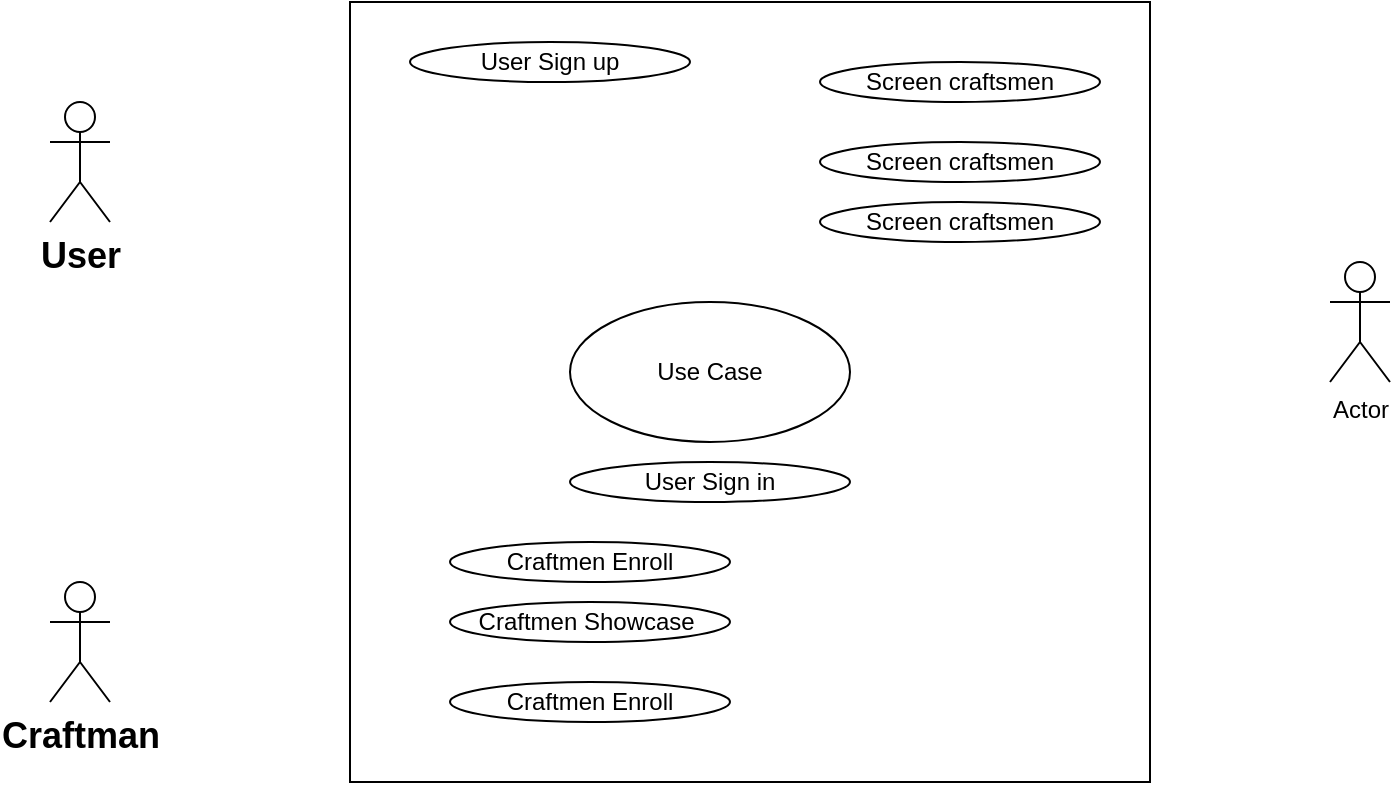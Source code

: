 <mxfile version="24.7.17" pages="3">
  <diagram name="Page-1" id="Ri3jNCUepG5-vSjiColy">
    <mxGraphModel dx="780" dy="496" grid="1" gridSize="10" guides="1" tooltips="1" connect="1" arrows="1" fold="1" page="1" pageScale="1" pageWidth="850" pageHeight="1100" math="0" shadow="0">
      <root>
        <mxCell id="0" />
        <mxCell id="1" parent="0" />
        <mxCell id="Ed5pSGQmYUuiQhxtnYTE-1" value="" style="rounded=0;whiteSpace=wrap;html=1;" parent="1" vertex="1">
          <mxGeometry x="190" y="90" width="400" height="390" as="geometry" />
        </mxCell>
        <mxCell id="Ed5pSGQmYUuiQhxtnYTE-2" value="&lt;font style=&quot;font-size: 18px;&quot;&gt;&lt;b&gt;User&lt;/b&gt;&lt;/font&gt;" style="shape=umlActor;verticalLabelPosition=bottom;verticalAlign=top;html=1;outlineConnect=0;" parent="1" vertex="1">
          <mxGeometry x="40" y="140" width="30" height="60" as="geometry" />
        </mxCell>
        <mxCell id="Ed5pSGQmYUuiQhxtnYTE-3" value="&lt;font style=&quot;font-size: 18px;&quot;&gt;&lt;b&gt;Craftman&lt;/b&gt;&lt;/font&gt;" style="shape=umlActor;verticalLabelPosition=bottom;verticalAlign=top;html=1;outlineConnect=0;" parent="1" vertex="1">
          <mxGeometry x="40" y="380" width="30" height="60" as="geometry" />
        </mxCell>
        <mxCell id="Ed5pSGQmYUuiQhxtnYTE-4" value="Actor" style="shape=umlActor;verticalLabelPosition=bottom;verticalAlign=top;html=1;outlineConnect=0;" parent="1" vertex="1">
          <mxGeometry x="680" y="220" width="30" height="60" as="geometry" />
        </mxCell>
        <mxCell id="Ed5pSGQmYUuiQhxtnYTE-5" value="User Sign up" style="ellipse;whiteSpace=wrap;html=1;" parent="1" vertex="1">
          <mxGeometry x="220" y="110" width="140" height="20" as="geometry" />
        </mxCell>
        <mxCell id="Ed5pSGQmYUuiQhxtnYTE-6" value="Use Case" style="ellipse;whiteSpace=wrap;html=1;" parent="1" vertex="1">
          <mxGeometry x="300" y="240" width="140" height="70" as="geometry" />
        </mxCell>
        <mxCell id="Ed5pSGQmYUuiQhxtnYTE-7" value="Screen craftsmen" style="ellipse;whiteSpace=wrap;html=1;" parent="1" vertex="1">
          <mxGeometry x="425" y="120" width="140" height="20" as="geometry" />
        </mxCell>
        <mxCell id="Ed5pSGQmYUuiQhxtnYTE-8" value="Craftmen Enroll" style="ellipse;whiteSpace=wrap;html=1;" parent="1" vertex="1">
          <mxGeometry x="240" y="360" width="140" height="20" as="geometry" />
        </mxCell>
        <mxCell id="Ed5pSGQmYUuiQhxtnYTE-9" value="User Sign in" style="ellipse;whiteSpace=wrap;html=1;" parent="1" vertex="1">
          <mxGeometry x="300" y="320" width="140" height="20" as="geometry" />
        </mxCell>
        <mxCell id="Ed5pSGQmYUuiQhxtnYTE-10" value="Craftmen Showcase&amp;nbsp;" style="ellipse;whiteSpace=wrap;html=1;" parent="1" vertex="1">
          <mxGeometry x="240" y="390" width="140" height="20" as="geometry" />
        </mxCell>
        <mxCell id="Ed5pSGQmYUuiQhxtnYTE-11" value="Craftmen Enroll" style="ellipse;whiteSpace=wrap;html=1;" parent="1" vertex="1">
          <mxGeometry x="240" y="430" width="140" height="20" as="geometry" />
        </mxCell>
        <mxCell id="Ed5pSGQmYUuiQhxtnYTE-13" value="Screen craftsmen" style="ellipse;whiteSpace=wrap;html=1;" parent="1" vertex="1">
          <mxGeometry x="425" y="160" width="140" height="20" as="geometry" />
        </mxCell>
        <mxCell id="Ed5pSGQmYUuiQhxtnYTE-14" value="Screen craftsmen" style="ellipse;whiteSpace=wrap;html=1;" parent="1" vertex="1">
          <mxGeometry x="425" y="190" width="140" height="20" as="geometry" />
        </mxCell>
      </root>
    </mxGraphModel>
  </diagram>
  <diagram id="rra86OPWQh2MhyVTKqC5" name="Page-2">
    <mxGraphModel dx="780" dy="496" grid="1" gridSize="10" guides="1" tooltips="1" connect="1" arrows="1" fold="1" page="1" pageScale="1" pageWidth="850" pageHeight="1100" background="#cb9ecc" math="0" shadow="0">
      <root>
        <mxCell id="0" />
        <mxCell id="1" parent="0" />
        <mxCell id="K7ftkfqKbepcavVqsedN-1" value="Student" style="shape=table;startSize=30;container=1;collapsible=1;childLayout=tableLayout;fixedRows=1;rowLines=0;fontStyle=1;align=center;resizeLast=1;html=1;strokeColor=#9673a6;" vertex="1" parent="1">
          <mxGeometry x="90" y="117" width="180" height="130" as="geometry" />
        </mxCell>
        <mxCell id="K7ftkfqKbepcavVqsedN-2" value="" style="shape=tableRow;horizontal=0;startSize=0;swimlaneHead=0;swimlaneBody=0;fillColor=none;collapsible=0;dropTarget=0;points=[[0,0.5],[1,0.5]];portConstraint=eastwest;top=0;left=0;right=0;bottom=1;" vertex="1" parent="K7ftkfqKbepcavVqsedN-1">
          <mxGeometry y="30" width="180" height="30" as="geometry" />
        </mxCell>
        <mxCell id="K7ftkfqKbepcavVqsedN-3" value="PK" style="shape=partialRectangle;connectable=0;fillColor=none;top=0;left=0;bottom=0;right=0;fontStyle=1;overflow=hidden;whiteSpace=wrap;html=1;" vertex="1" parent="K7ftkfqKbepcavVqsedN-2">
          <mxGeometry width="30" height="30" as="geometry">
            <mxRectangle width="30" height="30" as="alternateBounds" />
          </mxGeometry>
        </mxCell>
        <mxCell id="K7ftkfqKbepcavVqsedN-4" value="StdenID" style="shape=partialRectangle;connectable=0;fillColor=none;top=0;left=0;bottom=0;right=0;align=left;spacingLeft=6;fontStyle=5;overflow=hidden;whiteSpace=wrap;html=1;" vertex="1" parent="K7ftkfqKbepcavVqsedN-2">
          <mxGeometry x="30" width="150" height="30" as="geometry">
            <mxRectangle width="150" height="30" as="alternateBounds" />
          </mxGeometry>
        </mxCell>
        <mxCell id="K7ftkfqKbepcavVqsedN-5" value="" style="shape=tableRow;horizontal=0;startSize=0;swimlaneHead=0;swimlaneBody=0;fillColor=none;collapsible=0;dropTarget=0;points=[[0,0.5],[1,0.5]];portConstraint=eastwest;top=0;left=0;right=0;bottom=0;" vertex="1" parent="K7ftkfqKbepcavVqsedN-1">
          <mxGeometry y="60" width="180" height="30" as="geometry" />
        </mxCell>
        <mxCell id="K7ftkfqKbepcavVqsedN-6" value="" style="shape=partialRectangle;connectable=0;fillColor=none;top=0;left=0;bottom=0;right=0;editable=1;overflow=hidden;whiteSpace=wrap;html=1;" vertex="1" parent="K7ftkfqKbepcavVqsedN-5">
          <mxGeometry width="30" height="30" as="geometry">
            <mxRectangle width="30" height="30" as="alternateBounds" />
          </mxGeometry>
        </mxCell>
        <mxCell id="K7ftkfqKbepcavVqsedN-7" value="Full name" style="shape=partialRectangle;connectable=0;fillColor=none;top=0;left=0;bottom=0;right=0;align=left;spacingLeft=6;overflow=hidden;whiteSpace=wrap;html=1;" vertex="1" parent="K7ftkfqKbepcavVqsedN-5">
          <mxGeometry x="30" width="150" height="30" as="geometry">
            <mxRectangle width="150" height="30" as="alternateBounds" />
          </mxGeometry>
        </mxCell>
        <mxCell id="K7ftkfqKbepcavVqsedN-11" value="" style="shape=tableRow;horizontal=0;startSize=0;swimlaneHead=0;swimlaneBody=0;fillColor=none;collapsible=0;dropTarget=0;points=[[0,0.5],[1,0.5]];portConstraint=eastwest;top=0;left=0;right=0;bottom=0;" vertex="1" parent="K7ftkfqKbepcavVqsedN-1">
          <mxGeometry y="90" width="180" height="20" as="geometry" />
        </mxCell>
        <mxCell id="K7ftkfqKbepcavVqsedN-12" value="" style="shape=partialRectangle;connectable=0;fillColor=none;top=0;left=0;bottom=0;right=0;editable=1;overflow=hidden;whiteSpace=wrap;html=1;" vertex="1" parent="K7ftkfqKbepcavVqsedN-11">
          <mxGeometry width="30" height="20" as="geometry">
            <mxRectangle width="30" height="20" as="alternateBounds" />
          </mxGeometry>
        </mxCell>
        <mxCell id="K7ftkfqKbepcavVqsedN-13" value="dob" style="shape=partialRectangle;connectable=0;fillColor=none;top=0;left=0;bottom=0;right=0;align=left;spacingLeft=6;overflow=hidden;whiteSpace=wrap;html=1;" vertex="1" parent="K7ftkfqKbepcavVqsedN-11">
          <mxGeometry x="30" width="150" height="20" as="geometry">
            <mxRectangle width="150" height="20" as="alternateBounds" />
          </mxGeometry>
        </mxCell>
        <mxCell id="K7ftkfqKbepcavVqsedN-14" value="" style="shape=tableRow;horizontal=0;startSize=0;swimlaneHead=0;swimlaneBody=0;fillColor=none;collapsible=0;dropTarget=0;points=[[0,0.5],[1,0.5]];portConstraint=eastwest;top=0;left=0;right=0;bottom=0;" vertex="1" parent="K7ftkfqKbepcavVqsedN-1">
          <mxGeometry y="110" width="180" height="20" as="geometry" />
        </mxCell>
        <mxCell id="K7ftkfqKbepcavVqsedN-15" value="FK" style="shape=partialRectangle;connectable=0;fillColor=none;top=0;left=0;bottom=0;right=0;editable=1;overflow=hidden;whiteSpace=wrap;html=1;" vertex="1" parent="K7ftkfqKbepcavVqsedN-14">
          <mxGeometry width="30" height="20" as="geometry">
            <mxRectangle width="30" height="20" as="alternateBounds" />
          </mxGeometry>
        </mxCell>
        <mxCell id="K7ftkfqKbepcavVqsedN-16" value="courseID" style="shape=partialRectangle;connectable=0;fillColor=none;top=0;left=0;bottom=0;right=0;align=left;spacingLeft=6;overflow=hidden;whiteSpace=wrap;html=1;" vertex="1" parent="K7ftkfqKbepcavVqsedN-14">
          <mxGeometry x="30" width="150" height="20" as="geometry">
            <mxRectangle width="150" height="20" as="alternateBounds" />
          </mxGeometry>
        </mxCell>
        <mxCell id="K7ftkfqKbepcavVqsedN-17" value="&lt;b&gt;&lt;font style=&quot;font-size: 24px;&quot;&gt;Entity Relational Diagram For A School Management System&lt;/font&gt;&lt;/b&gt;" style="text;html=1;align=center;verticalAlign=middle;whiteSpace=wrap;rounded=0;" vertex="1" parent="1">
          <mxGeometry x="132.5" y="50" width="535" height="30" as="geometry" />
        </mxCell>
        <mxCell id="K7ftkfqKbepcavVqsedN-18" value="Course" style="shape=table;startSize=40;container=1;collapsible=1;childLayout=tableLayout;fixedRows=1;rowLines=0;fontStyle=1;align=center;resizeLast=1;html=1;strokeColor=#9673a6;" vertex="1" parent="1">
          <mxGeometry x="500" y="120" width="180" height="140" as="geometry" />
        </mxCell>
        <mxCell id="K7ftkfqKbepcavVqsedN-19" value="" style="shape=tableRow;horizontal=0;startSize=0;swimlaneHead=0;swimlaneBody=0;fillColor=none;collapsible=0;dropTarget=0;points=[[0,0.5],[1,0.5]];portConstraint=eastwest;top=0;left=0;right=0;bottom=1;" vertex="1" parent="K7ftkfqKbepcavVqsedN-18">
          <mxGeometry y="40" width="180" height="20" as="geometry" />
        </mxCell>
        <mxCell id="K7ftkfqKbepcavVqsedN-20" value="PK" style="shape=partialRectangle;connectable=0;fillColor=none;top=0;left=0;bottom=0;right=0;fontStyle=1;overflow=hidden;whiteSpace=wrap;html=1;" vertex="1" parent="K7ftkfqKbepcavVqsedN-19">
          <mxGeometry width="30" height="20" as="geometry">
            <mxRectangle width="30" height="20" as="alternateBounds" />
          </mxGeometry>
        </mxCell>
        <mxCell id="K7ftkfqKbepcavVqsedN-21" value="courseID" style="shape=partialRectangle;connectable=0;fillColor=none;top=0;left=0;bottom=0;right=0;align=left;spacingLeft=6;fontStyle=5;overflow=hidden;whiteSpace=wrap;html=1;" vertex="1" parent="K7ftkfqKbepcavVqsedN-19">
          <mxGeometry x="30" width="150" height="20" as="geometry">
            <mxRectangle width="150" height="20" as="alternateBounds" />
          </mxGeometry>
        </mxCell>
        <mxCell id="K7ftkfqKbepcavVqsedN-22" value="" style="shape=tableRow;horizontal=0;startSize=0;swimlaneHead=0;swimlaneBody=0;fillColor=none;collapsible=0;dropTarget=0;points=[[0,0.5],[1,0.5]];portConstraint=eastwest;top=0;left=0;right=0;bottom=0;" vertex="1" parent="K7ftkfqKbepcavVqsedN-18">
          <mxGeometry y="60" width="180" height="30" as="geometry" />
        </mxCell>
        <mxCell id="K7ftkfqKbepcavVqsedN-23" value="" style="shape=partialRectangle;connectable=0;fillColor=none;top=0;left=0;bottom=0;right=0;editable=1;overflow=hidden;whiteSpace=wrap;html=1;" vertex="1" parent="K7ftkfqKbepcavVqsedN-22">
          <mxGeometry width="30" height="30" as="geometry">
            <mxRectangle width="30" height="30" as="alternateBounds" />
          </mxGeometry>
        </mxCell>
        <mxCell id="K7ftkfqKbepcavVqsedN-24" value="course name" style="shape=partialRectangle;connectable=0;fillColor=none;top=0;left=0;bottom=0;right=0;align=left;spacingLeft=6;overflow=hidden;whiteSpace=wrap;html=1;" vertex="1" parent="K7ftkfqKbepcavVqsedN-22">
          <mxGeometry x="30" width="150" height="30" as="geometry">
            <mxRectangle width="150" height="30" as="alternateBounds" />
          </mxGeometry>
        </mxCell>
        <mxCell id="K7ftkfqKbepcavVqsedN-25" value="" style="shape=tableRow;horizontal=0;startSize=0;swimlaneHead=0;swimlaneBody=0;fillColor=none;collapsible=0;dropTarget=0;points=[[0,0.5],[1,0.5]];portConstraint=eastwest;top=0;left=0;right=0;bottom=0;" vertex="1" parent="K7ftkfqKbepcavVqsedN-18">
          <mxGeometry y="90" width="180" height="30" as="geometry" />
        </mxCell>
        <mxCell id="K7ftkfqKbepcavVqsedN-26" value="" style="shape=partialRectangle;connectable=0;fillColor=none;top=0;left=0;bottom=0;right=0;editable=1;overflow=hidden;whiteSpace=wrap;html=1;" vertex="1" parent="K7ftkfqKbepcavVqsedN-25">
          <mxGeometry width="30" height="30" as="geometry">
            <mxRectangle width="30" height="30" as="alternateBounds" />
          </mxGeometry>
        </mxCell>
        <mxCell id="K7ftkfqKbepcavVqsedN-27" value="credit hours" style="shape=partialRectangle;connectable=0;fillColor=none;top=0;left=0;bottom=0;right=0;align=left;spacingLeft=6;overflow=hidden;whiteSpace=wrap;html=1;" vertex="1" parent="K7ftkfqKbepcavVqsedN-25">
          <mxGeometry x="30" width="150" height="30" as="geometry">
            <mxRectangle width="150" height="30" as="alternateBounds" />
          </mxGeometry>
        </mxCell>
        <mxCell id="K7ftkfqKbepcavVqsedN-28" value="" style="shape=tableRow;horizontal=0;startSize=0;swimlaneHead=0;swimlaneBody=0;fillColor=none;collapsible=0;dropTarget=0;points=[[0,0.5],[1,0.5]];portConstraint=eastwest;top=0;left=0;right=0;bottom=0;" vertex="1" parent="K7ftkfqKbepcavVqsedN-18">
          <mxGeometry y="120" width="180" height="20" as="geometry" />
        </mxCell>
        <mxCell id="K7ftkfqKbepcavVqsedN-29" value="" style="shape=partialRectangle;connectable=0;fillColor=none;top=0;left=0;bottom=0;right=0;editable=1;overflow=hidden;whiteSpace=wrap;html=1;" vertex="1" parent="K7ftkfqKbepcavVqsedN-28">
          <mxGeometry width="30" height="20" as="geometry">
            <mxRectangle width="30" height="20" as="alternateBounds" />
          </mxGeometry>
        </mxCell>
        <mxCell id="K7ftkfqKbepcavVqsedN-30" value="facilitator" style="shape=partialRectangle;connectable=0;fillColor=none;top=0;left=0;bottom=0;right=0;align=left;spacingLeft=6;overflow=hidden;whiteSpace=wrap;html=1;" vertex="1" parent="K7ftkfqKbepcavVqsedN-28">
          <mxGeometry x="30" width="150" height="20" as="geometry">
            <mxRectangle width="150" height="20" as="alternateBounds" />
          </mxGeometry>
        </mxCell>
        <mxCell id="K7ftkfqKbepcavVqsedN-34" value="" style="edgeStyle=entityRelationEdgeStyle;fontSize=12;html=1;endArrow=ERoneToMany;startArrow=ERmandOne;rounded=0;exitX=1;exitY=0.5;exitDx=0;exitDy=0;entryX=-0.004;entryY=0.159;entryDx=0;entryDy=0;entryPerimeter=0;" edge="1" parent="1" target="K7ftkfqKbepcavVqsedN-18">
          <mxGeometry width="100" height="100" relative="1" as="geometry">
            <mxPoint x="270" y="222" as="sourcePoint" />
            <mxPoint x="450" y="160" as="targetPoint" />
          </mxGeometry>
        </mxCell>
        <mxCell id="K7ftkfqKbepcavVqsedN-35" value="Note: 1 mandatory to many mandatory" style="text;html=1;align=center;verticalAlign=middle;whiteSpace=wrap;rounded=0;strokeColor=#9673a6;" vertex="1" parent="1">
          <mxGeometry x="370" y="190" width="60" height="80" as="geometry" />
        </mxCell>
        <mxCell id="K7ftkfqKbepcavVqsedN-36" value="Notice: PK -primary key&lt;div&gt;FK - foreign key&lt;/div&gt;" style="text;html=1;align=center;verticalAlign=middle;whiteSpace=wrap;rounded=0;strokeColor=#9673a6;" vertex="1" parent="1">
          <mxGeometry x="50" y="289" width="180" height="30" as="geometry" />
        </mxCell>
        <mxCell id="K7ftkfqKbepcavVqsedN-37" value="Dept" style="shape=table;startSize=30;container=1;collapsible=1;childLayout=tableLayout;fixedRows=1;rowLines=0;fontStyle=1;align=center;resizeLast=1;html=1;" vertex="1" parent="1">
          <mxGeometry x="320" y="381" width="210" height="150" as="geometry" />
        </mxCell>
        <mxCell id="K7ftkfqKbepcavVqsedN-38" value="" style="shape=tableRow;horizontal=0;startSize=0;swimlaneHead=0;swimlaneBody=0;fillColor=none;collapsible=0;dropTarget=0;points=[[0,0.5],[1,0.5]];portConstraint=eastwest;top=0;left=0;right=0;bottom=1;" vertex="1" parent="K7ftkfqKbepcavVqsedN-37">
          <mxGeometry y="30" width="210" height="30" as="geometry" />
        </mxCell>
        <mxCell id="K7ftkfqKbepcavVqsedN-39" value="PK" style="shape=partialRectangle;connectable=0;fillColor=none;top=0;left=0;bottom=0;right=0;fontStyle=1;overflow=hidden;whiteSpace=wrap;html=1;" vertex="1" parent="K7ftkfqKbepcavVqsedN-38">
          <mxGeometry width="30" height="30" as="geometry">
            <mxRectangle width="30" height="30" as="alternateBounds" />
          </mxGeometry>
        </mxCell>
        <mxCell id="K7ftkfqKbepcavVqsedN-40" value="Departmentalcode" style="shape=partialRectangle;connectable=0;fillColor=none;top=0;left=0;bottom=0;right=0;align=left;spacingLeft=6;fontStyle=5;overflow=hidden;whiteSpace=wrap;html=1;" vertex="1" parent="K7ftkfqKbepcavVqsedN-38">
          <mxGeometry x="30" width="180" height="30" as="geometry">
            <mxRectangle width="180" height="30" as="alternateBounds" />
          </mxGeometry>
        </mxCell>
        <mxCell id="K7ftkfqKbepcavVqsedN-41" value="" style="shape=tableRow;horizontal=0;startSize=0;swimlaneHead=0;swimlaneBody=0;fillColor=none;collapsible=0;dropTarget=0;points=[[0,0.5],[1,0.5]];portConstraint=eastwest;top=0;left=0;right=0;bottom=0;" vertex="1" parent="K7ftkfqKbepcavVqsedN-37">
          <mxGeometry y="60" width="210" height="30" as="geometry" />
        </mxCell>
        <mxCell id="K7ftkfqKbepcavVqsedN-42" value="" style="shape=partialRectangle;connectable=0;fillColor=none;top=0;left=0;bottom=0;right=0;editable=1;overflow=hidden;whiteSpace=wrap;html=1;" vertex="1" parent="K7ftkfqKbepcavVqsedN-41">
          <mxGeometry width="30" height="30" as="geometry">
            <mxRectangle width="30" height="30" as="alternateBounds" />
          </mxGeometry>
        </mxCell>
        <mxCell id="K7ftkfqKbepcavVqsedN-43" value="Dept name" style="shape=partialRectangle;connectable=0;fillColor=none;top=0;left=0;bottom=0;right=0;align=left;spacingLeft=6;overflow=hidden;whiteSpace=wrap;html=1;" vertex="1" parent="K7ftkfqKbepcavVqsedN-41">
          <mxGeometry x="30" width="180" height="30" as="geometry">
            <mxRectangle width="180" height="30" as="alternateBounds" />
          </mxGeometry>
        </mxCell>
        <mxCell id="K7ftkfqKbepcavVqsedN-44" value="" style="shape=tableRow;horizontal=0;startSize=0;swimlaneHead=0;swimlaneBody=0;fillColor=none;collapsible=0;dropTarget=0;points=[[0,0.5],[1,0.5]];portConstraint=eastwest;top=0;left=0;right=0;bottom=0;" vertex="1" parent="K7ftkfqKbepcavVqsedN-37">
          <mxGeometry y="90" width="210" height="30" as="geometry" />
        </mxCell>
        <mxCell id="K7ftkfqKbepcavVqsedN-45" value="" style="shape=partialRectangle;connectable=0;fillColor=none;top=0;left=0;bottom=0;right=0;editable=1;overflow=hidden;whiteSpace=wrap;html=1;" vertex="1" parent="K7ftkfqKbepcavVqsedN-44">
          <mxGeometry width="30" height="30" as="geometry">
            <mxRectangle width="30" height="30" as="alternateBounds" />
          </mxGeometry>
        </mxCell>
        <mxCell id="K7ftkfqKbepcavVqsedN-46" value="Dept course" style="shape=partialRectangle;connectable=0;fillColor=none;top=0;left=0;bottom=0;right=0;align=left;spacingLeft=6;overflow=hidden;whiteSpace=wrap;html=1;" vertex="1" parent="K7ftkfqKbepcavVqsedN-44">
          <mxGeometry x="30" width="180" height="30" as="geometry">
            <mxRectangle width="180" height="30" as="alternateBounds" />
          </mxGeometry>
        </mxCell>
        <mxCell id="K7ftkfqKbepcavVqsedN-53" value="" style="shape=tableRow;horizontal=0;startSize=0;swimlaneHead=0;swimlaneBody=0;fillColor=none;collapsible=0;dropTarget=0;points=[[0,0.5],[1,0.5]];portConstraint=eastwest;top=0;left=0;right=0;bottom=0;" vertex="1" parent="K7ftkfqKbepcavVqsedN-37">
          <mxGeometry y="120" width="210" height="30" as="geometry" />
        </mxCell>
        <mxCell id="K7ftkfqKbepcavVqsedN-54" value="" style="shape=partialRectangle;connectable=0;fillColor=none;top=0;left=0;bottom=0;right=0;editable=1;overflow=hidden;whiteSpace=wrap;html=1;strokeColor=#9673a6;" vertex="1" parent="K7ftkfqKbepcavVqsedN-53">
          <mxGeometry width="30" height="30" as="geometry">
            <mxRectangle width="30" height="30" as="alternateBounds" />
          </mxGeometry>
        </mxCell>
        <mxCell id="K7ftkfqKbepcavVqsedN-55" value="&amp;nbsp;courseid" style="shape=partialRectangle;connectable=0;fillColor=none;top=0;left=0;bottom=0;right=0;align=left;spacingLeft=6;overflow=hidden;whiteSpace=wrap;html=1;" vertex="1" parent="K7ftkfqKbepcavVqsedN-53">
          <mxGeometry x="30" width="180" height="30" as="geometry">
            <mxRectangle width="180" height="30" as="alternateBounds" />
          </mxGeometry>
        </mxCell>
        <mxCell id="K7ftkfqKbepcavVqsedN-57" value="" style="edgeStyle=entityRelationEdgeStyle;fontSize=12;html=1;endArrow=ERmandOne;startArrow=ERmandOne;rounded=0;exitX=1;exitY=0.5;exitDx=0;exitDy=0;entryX=-0.01;entryY=0.062;entryDx=0;entryDy=0;entryPerimeter=0;" edge="1" parent="1" source="K7ftkfqKbepcavVqsedN-14" target="K7ftkfqKbepcavVqsedN-37">
          <mxGeometry width="100" height="100" relative="1" as="geometry">
            <mxPoint x="350" y="390" as="sourcePoint" />
            <mxPoint x="450" y="290" as="targetPoint" />
          </mxGeometry>
        </mxCell>
      </root>
    </mxGraphModel>
  </diagram>
  <diagram id="w2QXL-DQ-yRYjX5mb37X" name="Page-3">
    <mxGraphModel dx="1043" dy="1927" grid="1" gridSize="10" guides="1" tooltips="1" connect="1" arrows="1" fold="1" page="1" pageScale="1" pageWidth="850" pageHeight="1100" math="0" shadow="0">
      <root>
        <mxCell id="0" />
        <mxCell id="1" parent="0" />
        <mxCell id="LUCXFj9SIMI_FrPPYx90-1" value="Students" style="shape=table;startSize=30;container=1;collapsible=1;childLayout=tableLayout;fixedRows=1;rowLines=0;fontStyle=1;align=center;resizeLast=1;html=1;" vertex="1" parent="1">
          <mxGeometry x="10" y="38" width="180" height="180" as="geometry" />
        </mxCell>
        <mxCell id="LUCXFj9SIMI_FrPPYx90-2" value="" style="shape=tableRow;horizontal=0;startSize=0;swimlaneHead=0;swimlaneBody=0;fillColor=none;collapsible=0;dropTarget=0;points=[[0,0.5],[1,0.5]];portConstraint=eastwest;top=0;left=0;right=0;bottom=1;" vertex="1" parent="LUCXFj9SIMI_FrPPYx90-1">
          <mxGeometry y="30" width="180" height="30" as="geometry" />
        </mxCell>
        <mxCell id="LUCXFj9SIMI_FrPPYx90-3" value="PK" style="shape=partialRectangle;connectable=0;fillColor=none;top=0;left=0;bottom=0;right=0;fontStyle=1;overflow=hidden;whiteSpace=wrap;html=1;" vertex="1" parent="LUCXFj9SIMI_FrPPYx90-2">
          <mxGeometry width="30" height="30" as="geometry">
            <mxRectangle width="30" height="30" as="alternateBounds" />
          </mxGeometry>
        </mxCell>
        <mxCell id="LUCXFj9SIMI_FrPPYx90-4" value="student_id" style="shape=partialRectangle;connectable=0;fillColor=none;top=0;left=0;bottom=0;right=0;align=left;spacingLeft=6;fontStyle=5;overflow=hidden;whiteSpace=wrap;html=1;" vertex="1" parent="LUCXFj9SIMI_FrPPYx90-2">
          <mxGeometry x="30" width="150" height="30" as="geometry">
            <mxRectangle width="150" height="30" as="alternateBounds" />
          </mxGeometry>
        </mxCell>
        <mxCell id="LUCXFj9SIMI_FrPPYx90-5" value="" style="shape=tableRow;horizontal=0;startSize=0;swimlaneHead=0;swimlaneBody=0;fillColor=none;collapsible=0;dropTarget=0;points=[[0,0.5],[1,0.5]];portConstraint=eastwest;top=0;left=0;right=0;bottom=0;" vertex="1" parent="LUCXFj9SIMI_FrPPYx90-1">
          <mxGeometry y="60" width="180" height="30" as="geometry" />
        </mxCell>
        <mxCell id="LUCXFj9SIMI_FrPPYx90-6" value="" style="shape=partialRectangle;connectable=0;fillColor=none;top=0;left=0;bottom=0;right=0;editable=1;overflow=hidden;whiteSpace=wrap;html=1;" vertex="1" parent="LUCXFj9SIMI_FrPPYx90-5">
          <mxGeometry width="30" height="30" as="geometry">
            <mxRectangle width="30" height="30" as="alternateBounds" />
          </mxGeometry>
        </mxCell>
        <mxCell id="LUCXFj9SIMI_FrPPYx90-7" value="&lt;b&gt;first_name&lt;/b&gt;" style="shape=partialRectangle;connectable=0;fillColor=none;top=0;left=0;bottom=0;right=0;align=left;spacingLeft=6;overflow=hidden;whiteSpace=wrap;html=1;" vertex="1" parent="LUCXFj9SIMI_FrPPYx90-5">
          <mxGeometry x="30" width="150" height="30" as="geometry">
            <mxRectangle width="150" height="30" as="alternateBounds" />
          </mxGeometry>
        </mxCell>
        <mxCell id="LUCXFj9SIMI_FrPPYx90-8" value="" style="shape=tableRow;horizontal=0;startSize=0;swimlaneHead=0;swimlaneBody=0;fillColor=none;collapsible=0;dropTarget=0;points=[[0,0.5],[1,0.5]];portConstraint=eastwest;top=0;left=0;right=0;bottom=0;" vertex="1" parent="LUCXFj9SIMI_FrPPYx90-1">
          <mxGeometry y="90" width="180" height="30" as="geometry" />
        </mxCell>
        <mxCell id="LUCXFj9SIMI_FrPPYx90-9" value="" style="shape=partialRectangle;connectable=0;fillColor=none;top=0;left=0;bottom=0;right=0;editable=1;overflow=hidden;whiteSpace=wrap;html=1;" vertex="1" parent="LUCXFj9SIMI_FrPPYx90-8">
          <mxGeometry width="30" height="30" as="geometry">
            <mxRectangle width="30" height="30" as="alternateBounds" />
          </mxGeometry>
        </mxCell>
        <mxCell id="LUCXFj9SIMI_FrPPYx90-10" value="&lt;b&gt;last_name&lt;/b&gt;" style="shape=partialRectangle;connectable=0;fillColor=none;top=0;left=0;bottom=0;right=0;align=left;spacingLeft=6;overflow=hidden;whiteSpace=wrap;html=1;" vertex="1" parent="LUCXFj9SIMI_FrPPYx90-8">
          <mxGeometry x="30" width="150" height="30" as="geometry">
            <mxRectangle width="150" height="30" as="alternateBounds" />
          </mxGeometry>
        </mxCell>
        <mxCell id="LUCXFj9SIMI_FrPPYx90-11" value="" style="shape=tableRow;horizontal=0;startSize=0;swimlaneHead=0;swimlaneBody=0;fillColor=none;collapsible=0;dropTarget=0;points=[[0,0.5],[1,0.5]];portConstraint=eastwest;top=0;left=0;right=0;bottom=0;" vertex="1" parent="LUCXFj9SIMI_FrPPYx90-1">
          <mxGeometry y="120" width="180" height="30" as="geometry" />
        </mxCell>
        <mxCell id="LUCXFj9SIMI_FrPPYx90-12" value="" style="shape=partialRectangle;connectable=0;fillColor=none;top=0;left=0;bottom=0;right=0;editable=1;overflow=hidden;whiteSpace=wrap;html=1;" vertex="1" parent="LUCXFj9SIMI_FrPPYx90-11">
          <mxGeometry width="30" height="30" as="geometry">
            <mxRectangle width="30" height="30" as="alternateBounds" />
          </mxGeometry>
        </mxCell>
        <mxCell id="LUCXFj9SIMI_FrPPYx90-13" value="&lt;b&gt;date_of_birth&lt;/b&gt;" style="shape=partialRectangle;connectable=0;fillColor=none;top=0;left=0;bottom=0;right=0;align=left;spacingLeft=6;overflow=hidden;whiteSpace=wrap;html=1;" vertex="1" parent="LUCXFj9SIMI_FrPPYx90-11">
          <mxGeometry x="30" width="150" height="30" as="geometry">
            <mxRectangle width="150" height="30" as="alternateBounds" />
          </mxGeometry>
        </mxCell>
        <mxCell id="LUCXFj9SIMI_FrPPYx90-14" value="" style="shape=tableRow;horizontal=0;startSize=0;swimlaneHead=0;swimlaneBody=0;fillColor=none;collapsible=0;dropTarget=0;points=[[0,0.5],[1,0.5]];portConstraint=eastwest;top=0;left=0;right=0;bottom=0;" vertex="1" parent="LUCXFj9SIMI_FrPPYx90-1">
          <mxGeometry y="150" width="180" height="30" as="geometry" />
        </mxCell>
        <mxCell id="LUCXFj9SIMI_FrPPYx90-15" value="" style="shape=partialRectangle;connectable=0;fillColor=none;top=0;left=0;bottom=0;right=0;editable=1;overflow=hidden;whiteSpace=wrap;html=1;" vertex="1" parent="LUCXFj9SIMI_FrPPYx90-14">
          <mxGeometry width="30" height="30" as="geometry">
            <mxRectangle width="30" height="30" as="alternateBounds" />
          </mxGeometry>
        </mxCell>
        <mxCell id="LUCXFj9SIMI_FrPPYx90-16" value="&lt;b&gt;email&lt;/b&gt;" style="shape=partialRectangle;connectable=0;fillColor=none;top=0;left=0;bottom=0;right=0;align=left;spacingLeft=6;overflow=hidden;whiteSpace=wrap;html=1;" vertex="1" parent="LUCXFj9SIMI_FrPPYx90-14">
          <mxGeometry x="30" width="150" height="30" as="geometry">
            <mxRectangle width="150" height="30" as="alternateBounds" />
          </mxGeometry>
        </mxCell>
        <mxCell id="LUCXFj9SIMI_FrPPYx90-17" value="Courses" style="shape=table;startSize=30;container=1;collapsible=1;childLayout=tableLayout;fixedRows=1;rowLines=0;fontStyle=1;align=center;resizeLast=1;html=1;" vertex="1" parent="1">
          <mxGeometry x="560" y="37" width="180" height="150" as="geometry" />
        </mxCell>
        <mxCell id="LUCXFj9SIMI_FrPPYx90-18" value="" style="shape=tableRow;horizontal=0;startSize=0;swimlaneHead=0;swimlaneBody=0;fillColor=none;collapsible=0;dropTarget=0;points=[[0,0.5],[1,0.5]];portConstraint=eastwest;top=0;left=0;right=0;bottom=1;" vertex="1" parent="LUCXFj9SIMI_FrPPYx90-17">
          <mxGeometry y="30" width="180" height="30" as="geometry" />
        </mxCell>
        <mxCell id="LUCXFj9SIMI_FrPPYx90-19" value="PK" style="shape=partialRectangle;connectable=0;fillColor=none;top=0;left=0;bottom=0;right=0;fontStyle=1;overflow=hidden;whiteSpace=wrap;html=1;" vertex="1" parent="LUCXFj9SIMI_FrPPYx90-18">
          <mxGeometry width="30" height="30" as="geometry">
            <mxRectangle width="30" height="30" as="alternateBounds" />
          </mxGeometry>
        </mxCell>
        <mxCell id="LUCXFj9SIMI_FrPPYx90-20" value="course_id" style="shape=partialRectangle;connectable=0;fillColor=none;top=0;left=0;bottom=0;right=0;align=left;spacingLeft=6;fontStyle=5;overflow=hidden;whiteSpace=wrap;html=1;" vertex="1" parent="LUCXFj9SIMI_FrPPYx90-18">
          <mxGeometry x="30" width="150" height="30" as="geometry">
            <mxRectangle width="150" height="30" as="alternateBounds" />
          </mxGeometry>
        </mxCell>
        <mxCell id="LUCXFj9SIMI_FrPPYx90-21" value="" style="shape=tableRow;horizontal=0;startSize=0;swimlaneHead=0;swimlaneBody=0;fillColor=none;collapsible=0;dropTarget=0;points=[[0,0.5],[1,0.5]];portConstraint=eastwest;top=0;left=0;right=0;bottom=0;" vertex="1" parent="LUCXFj9SIMI_FrPPYx90-17">
          <mxGeometry y="60" width="180" height="30" as="geometry" />
        </mxCell>
        <mxCell id="LUCXFj9SIMI_FrPPYx90-22" value="" style="shape=partialRectangle;connectable=0;fillColor=none;top=0;left=0;bottom=0;right=0;editable=1;overflow=hidden;whiteSpace=wrap;html=1;" vertex="1" parent="LUCXFj9SIMI_FrPPYx90-21">
          <mxGeometry width="30" height="30" as="geometry">
            <mxRectangle width="30" height="30" as="alternateBounds" />
          </mxGeometry>
        </mxCell>
        <mxCell id="LUCXFj9SIMI_FrPPYx90-23" value="course_name" style="shape=partialRectangle;connectable=0;fillColor=none;top=0;left=0;bottom=0;right=0;align=left;spacingLeft=6;overflow=hidden;whiteSpace=wrap;html=1;" vertex="1" parent="LUCXFj9SIMI_FrPPYx90-21">
          <mxGeometry x="30" width="150" height="30" as="geometry">
            <mxRectangle width="150" height="30" as="alternateBounds" />
          </mxGeometry>
        </mxCell>
        <mxCell id="LUCXFj9SIMI_FrPPYx90-24" value="" style="shape=tableRow;horizontal=0;startSize=0;swimlaneHead=0;swimlaneBody=0;fillColor=none;collapsible=0;dropTarget=0;points=[[0,0.5],[1,0.5]];portConstraint=eastwest;top=0;left=0;right=0;bottom=0;" vertex="1" parent="LUCXFj9SIMI_FrPPYx90-17">
          <mxGeometry y="90" width="180" height="30" as="geometry" />
        </mxCell>
        <mxCell id="LUCXFj9SIMI_FrPPYx90-25" value="" style="shape=partialRectangle;connectable=0;fillColor=none;top=0;left=0;bottom=0;right=0;editable=1;overflow=hidden;whiteSpace=wrap;html=1;" vertex="1" parent="LUCXFj9SIMI_FrPPYx90-24">
          <mxGeometry width="30" height="30" as="geometry">
            <mxRectangle width="30" height="30" as="alternateBounds" />
          </mxGeometry>
        </mxCell>
        <mxCell id="LUCXFj9SIMI_FrPPYx90-26" value="course_description" style="shape=partialRectangle;connectable=0;fillColor=none;top=0;left=0;bottom=0;right=0;align=left;spacingLeft=6;overflow=hidden;whiteSpace=wrap;html=1;" vertex="1" parent="LUCXFj9SIMI_FrPPYx90-24">
          <mxGeometry x="30" width="150" height="30" as="geometry">
            <mxRectangle width="150" height="30" as="alternateBounds" />
          </mxGeometry>
        </mxCell>
        <mxCell id="LUCXFj9SIMI_FrPPYx90-27" value="" style="shape=tableRow;horizontal=0;startSize=0;swimlaneHead=0;swimlaneBody=0;fillColor=none;collapsible=0;dropTarget=0;points=[[0,0.5],[1,0.5]];portConstraint=eastwest;top=0;left=0;right=0;bottom=0;" vertex="1" parent="LUCXFj9SIMI_FrPPYx90-17">
          <mxGeometry y="120" width="180" height="30" as="geometry" />
        </mxCell>
        <mxCell id="LUCXFj9SIMI_FrPPYx90-28" value="" style="shape=partialRectangle;connectable=0;fillColor=none;top=0;left=0;bottom=0;right=0;editable=1;overflow=hidden;whiteSpace=wrap;html=1;" vertex="1" parent="LUCXFj9SIMI_FrPPYx90-27">
          <mxGeometry width="30" height="30" as="geometry">
            <mxRectangle width="30" height="30" as="alternateBounds" />
          </mxGeometry>
        </mxCell>
        <mxCell id="LUCXFj9SIMI_FrPPYx90-29" value="credit_hours" style="shape=partialRectangle;connectable=0;fillColor=none;top=0;left=0;bottom=0;right=0;align=left;spacingLeft=6;overflow=hidden;whiteSpace=wrap;html=1;" vertex="1" parent="LUCXFj9SIMI_FrPPYx90-27">
          <mxGeometry x="30" width="150" height="30" as="geometry">
            <mxRectangle width="150" height="30" as="alternateBounds" />
          </mxGeometry>
        </mxCell>
        <mxCell id="LUCXFj9SIMI_FrPPYx90-33" value="Enrollments" style="shape=table;startSize=30;container=1;collapsible=1;childLayout=tableLayout;fixedRows=1;rowLines=0;fontStyle=1;align=center;resizeLast=1;html=1;" vertex="1" parent="1">
          <mxGeometry x="275" y="38" width="180" height="150" as="geometry" />
        </mxCell>
        <mxCell id="LUCXFj9SIMI_FrPPYx90-34" value="" style="shape=tableRow;horizontal=0;startSize=0;swimlaneHead=0;swimlaneBody=0;fillColor=none;collapsible=0;dropTarget=0;points=[[0,0.5],[1,0.5]];portConstraint=eastwest;top=0;left=0;right=0;bottom=1;" vertex="1" parent="LUCXFj9SIMI_FrPPYx90-33">
          <mxGeometry y="30" width="180" height="30" as="geometry" />
        </mxCell>
        <mxCell id="LUCXFj9SIMI_FrPPYx90-35" value="PK" style="shape=partialRectangle;connectable=0;fillColor=none;top=0;left=0;bottom=0;right=0;fontStyle=1;overflow=hidden;whiteSpace=wrap;html=1;" vertex="1" parent="LUCXFj9SIMI_FrPPYx90-34">
          <mxGeometry width="30" height="30" as="geometry">
            <mxRectangle width="30" height="30" as="alternateBounds" />
          </mxGeometry>
        </mxCell>
        <mxCell id="LUCXFj9SIMI_FrPPYx90-36" value="enrollment_id" style="shape=partialRectangle;connectable=0;fillColor=none;top=0;left=0;bottom=0;right=0;align=left;spacingLeft=6;fontStyle=5;overflow=hidden;whiteSpace=wrap;html=1;" vertex="1" parent="LUCXFj9SIMI_FrPPYx90-34">
          <mxGeometry x="30" width="150" height="30" as="geometry">
            <mxRectangle width="150" height="30" as="alternateBounds" />
          </mxGeometry>
        </mxCell>
        <mxCell id="LUCXFj9SIMI_FrPPYx90-37" value="" style="shape=tableRow;horizontal=0;startSize=0;swimlaneHead=0;swimlaneBody=0;fillColor=none;collapsible=0;dropTarget=0;points=[[0,0.5],[1,0.5]];portConstraint=eastwest;top=0;left=0;right=0;bottom=0;" vertex="1" parent="LUCXFj9SIMI_FrPPYx90-33">
          <mxGeometry y="60" width="180" height="30" as="geometry" />
        </mxCell>
        <mxCell id="LUCXFj9SIMI_FrPPYx90-38" value="" style="shape=partialRectangle;connectable=0;fillColor=none;top=0;left=0;bottom=0;right=0;editable=1;overflow=hidden;whiteSpace=wrap;html=1;" vertex="1" parent="LUCXFj9SIMI_FrPPYx90-37">
          <mxGeometry width="30" height="30" as="geometry">
            <mxRectangle width="30" height="30" as="alternateBounds" />
          </mxGeometry>
        </mxCell>
        <mxCell id="LUCXFj9SIMI_FrPPYx90-39" value="course_id" style="shape=partialRectangle;connectable=0;fillColor=none;top=0;left=0;bottom=0;right=0;align=left;spacingLeft=6;overflow=hidden;whiteSpace=wrap;html=1;" vertex="1" parent="LUCXFj9SIMI_FrPPYx90-37">
          <mxGeometry x="30" width="150" height="30" as="geometry">
            <mxRectangle width="150" height="30" as="alternateBounds" />
          </mxGeometry>
        </mxCell>
        <mxCell id="LUCXFj9SIMI_FrPPYx90-40" value="" style="shape=tableRow;horizontal=0;startSize=0;swimlaneHead=0;swimlaneBody=0;fillColor=none;collapsible=0;dropTarget=0;points=[[0,0.5],[1,0.5]];portConstraint=eastwest;top=0;left=0;right=0;bottom=0;" vertex="1" parent="LUCXFj9SIMI_FrPPYx90-33">
          <mxGeometry y="90" width="180" height="30" as="geometry" />
        </mxCell>
        <mxCell id="LUCXFj9SIMI_FrPPYx90-41" value="" style="shape=partialRectangle;connectable=0;fillColor=none;top=0;left=0;bottom=0;right=0;editable=1;overflow=hidden;whiteSpace=wrap;html=1;" vertex="1" parent="LUCXFj9SIMI_FrPPYx90-40">
          <mxGeometry width="30" height="30" as="geometry">
            <mxRectangle width="30" height="30" as="alternateBounds" />
          </mxGeometry>
        </mxCell>
        <mxCell id="LUCXFj9SIMI_FrPPYx90-42" value="enrollment_date" style="shape=partialRectangle;connectable=0;fillColor=none;top=0;left=0;bottom=0;right=0;align=left;spacingLeft=6;overflow=hidden;whiteSpace=wrap;html=1;" vertex="1" parent="LUCXFj9SIMI_FrPPYx90-40">
          <mxGeometry x="30" width="150" height="30" as="geometry">
            <mxRectangle width="150" height="30" as="alternateBounds" />
          </mxGeometry>
        </mxCell>
        <mxCell id="LUCXFj9SIMI_FrPPYx90-43" value="" style="shape=tableRow;horizontal=0;startSize=0;swimlaneHead=0;swimlaneBody=0;fillColor=none;collapsible=0;dropTarget=0;points=[[0,0.5],[1,0.5]];portConstraint=eastwest;top=0;left=0;right=0;bottom=0;" vertex="1" parent="LUCXFj9SIMI_FrPPYx90-33">
          <mxGeometry y="120" width="180" height="30" as="geometry" />
        </mxCell>
        <mxCell id="LUCXFj9SIMI_FrPPYx90-44" value="&lt;b&gt;FK&lt;/b&gt;" style="shape=partialRectangle;connectable=0;fillColor=none;top=0;left=0;bottom=0;right=0;editable=1;overflow=hidden;whiteSpace=wrap;html=1;" vertex="1" parent="LUCXFj9SIMI_FrPPYx90-43">
          <mxGeometry width="30" height="30" as="geometry">
            <mxRectangle width="30" height="30" as="alternateBounds" />
          </mxGeometry>
        </mxCell>
        <mxCell id="LUCXFj9SIMI_FrPPYx90-45" value="student_id" style="shape=partialRectangle;connectable=0;fillColor=none;top=0;left=0;bottom=0;right=0;align=left;spacingLeft=6;overflow=hidden;whiteSpace=wrap;html=1;" vertex="1" parent="LUCXFj9SIMI_FrPPYx90-43">
          <mxGeometry x="30" width="150" height="30" as="geometry">
            <mxRectangle width="150" height="30" as="alternateBounds" />
          </mxGeometry>
        </mxCell>
        <mxCell id="LUCXFj9SIMI_FrPPYx90-49" value="Instructors" style="shape=table;startSize=30;container=1;collapsible=1;childLayout=tableLayout;fixedRows=1;rowLines=0;fontStyle=1;align=center;resizeLast=1;html=1;" vertex="1" parent="1">
          <mxGeometry x="270" y="250" width="180" height="180" as="geometry" />
        </mxCell>
        <mxCell id="LUCXFj9SIMI_FrPPYx90-50" value="" style="shape=tableRow;horizontal=0;startSize=0;swimlaneHead=0;swimlaneBody=0;fillColor=none;collapsible=0;dropTarget=0;points=[[0,0.5],[1,0.5]];portConstraint=eastwest;top=0;left=0;right=0;bottom=1;" vertex="1" parent="LUCXFj9SIMI_FrPPYx90-49">
          <mxGeometry y="30" width="180" height="30" as="geometry" />
        </mxCell>
        <mxCell id="LUCXFj9SIMI_FrPPYx90-51" value="PK" style="shape=partialRectangle;connectable=0;fillColor=none;top=0;left=0;bottom=0;right=0;fontStyle=1;overflow=hidden;whiteSpace=wrap;html=1;" vertex="1" parent="LUCXFj9SIMI_FrPPYx90-50">
          <mxGeometry width="30" height="30" as="geometry">
            <mxRectangle width="30" height="30" as="alternateBounds" />
          </mxGeometry>
        </mxCell>
        <mxCell id="LUCXFj9SIMI_FrPPYx90-52" value="instructor_id" style="shape=partialRectangle;connectable=0;fillColor=none;top=0;left=0;bottom=0;right=0;align=left;spacingLeft=6;fontStyle=5;overflow=hidden;whiteSpace=wrap;html=1;" vertex="1" parent="LUCXFj9SIMI_FrPPYx90-50">
          <mxGeometry x="30" width="150" height="30" as="geometry">
            <mxRectangle width="150" height="30" as="alternateBounds" />
          </mxGeometry>
        </mxCell>
        <mxCell id="LUCXFj9SIMI_FrPPYx90-53" value="" style="shape=tableRow;horizontal=0;startSize=0;swimlaneHead=0;swimlaneBody=0;fillColor=none;collapsible=0;dropTarget=0;points=[[0,0.5],[1,0.5]];portConstraint=eastwest;top=0;left=0;right=0;bottom=0;" vertex="1" parent="LUCXFj9SIMI_FrPPYx90-49">
          <mxGeometry y="60" width="180" height="30" as="geometry" />
        </mxCell>
        <mxCell id="LUCXFj9SIMI_FrPPYx90-54" value="" style="shape=partialRectangle;connectable=0;fillColor=none;top=0;left=0;bottom=0;right=0;editable=1;overflow=hidden;whiteSpace=wrap;html=1;" vertex="1" parent="LUCXFj9SIMI_FrPPYx90-53">
          <mxGeometry width="30" height="30" as="geometry">
            <mxRectangle width="30" height="30" as="alternateBounds" />
          </mxGeometry>
        </mxCell>
        <mxCell id="LUCXFj9SIMI_FrPPYx90-55" value="first_name" style="shape=partialRectangle;connectable=0;fillColor=none;top=0;left=0;bottom=0;right=0;align=left;spacingLeft=6;overflow=hidden;whiteSpace=wrap;html=1;" vertex="1" parent="LUCXFj9SIMI_FrPPYx90-53">
          <mxGeometry x="30" width="150" height="30" as="geometry">
            <mxRectangle width="150" height="30" as="alternateBounds" />
          </mxGeometry>
        </mxCell>
        <mxCell id="LUCXFj9SIMI_FrPPYx90-56" value="" style="shape=tableRow;horizontal=0;startSize=0;swimlaneHead=0;swimlaneBody=0;fillColor=none;collapsible=0;dropTarget=0;points=[[0,0.5],[1,0.5]];portConstraint=eastwest;top=0;left=0;right=0;bottom=0;" vertex="1" parent="LUCXFj9SIMI_FrPPYx90-49">
          <mxGeometry y="90" width="180" height="30" as="geometry" />
        </mxCell>
        <mxCell id="LUCXFj9SIMI_FrPPYx90-57" value="" style="shape=partialRectangle;connectable=0;fillColor=none;top=0;left=0;bottom=0;right=0;editable=1;overflow=hidden;whiteSpace=wrap;html=1;" vertex="1" parent="LUCXFj9SIMI_FrPPYx90-56">
          <mxGeometry width="30" height="30" as="geometry">
            <mxRectangle width="30" height="30" as="alternateBounds" />
          </mxGeometry>
        </mxCell>
        <mxCell id="LUCXFj9SIMI_FrPPYx90-58" value="last_name" style="shape=partialRectangle;connectable=0;fillColor=none;top=0;left=0;bottom=0;right=0;align=left;spacingLeft=6;overflow=hidden;whiteSpace=wrap;html=1;" vertex="1" parent="LUCXFj9SIMI_FrPPYx90-56">
          <mxGeometry x="30" width="150" height="30" as="geometry">
            <mxRectangle width="150" height="30" as="alternateBounds" />
          </mxGeometry>
        </mxCell>
        <mxCell id="LUCXFj9SIMI_FrPPYx90-59" value="" style="shape=tableRow;horizontal=0;startSize=0;swimlaneHead=0;swimlaneBody=0;fillColor=none;collapsible=0;dropTarget=0;points=[[0,0.5],[1,0.5]];portConstraint=eastwest;top=0;left=0;right=0;bottom=0;" vertex="1" parent="LUCXFj9SIMI_FrPPYx90-49">
          <mxGeometry y="120" width="180" height="30" as="geometry" />
        </mxCell>
        <mxCell id="LUCXFj9SIMI_FrPPYx90-60" value="" style="shape=partialRectangle;connectable=0;fillColor=none;top=0;left=0;bottom=0;right=0;editable=1;overflow=hidden;whiteSpace=wrap;html=1;" vertex="1" parent="LUCXFj9SIMI_FrPPYx90-59">
          <mxGeometry width="30" height="30" as="geometry">
            <mxRectangle width="30" height="30" as="alternateBounds" />
          </mxGeometry>
        </mxCell>
        <mxCell id="LUCXFj9SIMI_FrPPYx90-61" value="department" style="shape=partialRectangle;connectable=0;fillColor=none;top=0;left=0;bottom=0;right=0;align=left;spacingLeft=6;overflow=hidden;whiteSpace=wrap;html=1;" vertex="1" parent="LUCXFj9SIMI_FrPPYx90-59">
          <mxGeometry x="30" width="150" height="30" as="geometry">
            <mxRectangle width="150" height="30" as="alternateBounds" />
          </mxGeometry>
        </mxCell>
        <mxCell id="LUCXFj9SIMI_FrPPYx90-62" value="" style="shape=tableRow;horizontal=0;startSize=0;swimlaneHead=0;swimlaneBody=0;fillColor=none;collapsible=0;dropTarget=0;points=[[0,0.5],[1,0.5]];portConstraint=eastwest;top=0;left=0;right=0;bottom=0;" vertex="1" parent="LUCXFj9SIMI_FrPPYx90-49">
          <mxGeometry y="150" width="180" height="30" as="geometry" />
        </mxCell>
        <mxCell id="LUCXFj9SIMI_FrPPYx90-63" value="" style="shape=partialRectangle;connectable=0;fillColor=none;top=0;left=0;bottom=0;right=0;editable=1;overflow=hidden;whiteSpace=wrap;html=1;" vertex="1" parent="LUCXFj9SIMI_FrPPYx90-62">
          <mxGeometry width="30" height="30" as="geometry">
            <mxRectangle width="30" height="30" as="alternateBounds" />
          </mxGeometry>
        </mxCell>
        <mxCell id="LUCXFj9SIMI_FrPPYx90-64" value="email" style="shape=partialRectangle;connectable=0;fillColor=none;top=0;left=0;bottom=0;right=0;align=left;spacingLeft=6;overflow=hidden;whiteSpace=wrap;html=1;" vertex="1" parent="LUCXFj9SIMI_FrPPYx90-62">
          <mxGeometry x="30" width="150" height="30" as="geometry">
            <mxRectangle width="150" height="30" as="alternateBounds" />
          </mxGeometry>
        </mxCell>
        <mxCell id="LUCXFj9SIMI_FrPPYx90-65" value="Classes" style="shape=table;startSize=30;container=1;collapsible=1;childLayout=tableLayout;fixedRows=1;rowLines=0;fontStyle=1;align=center;resizeLast=1;html=1;" vertex="1" parent="1">
          <mxGeometry x="800" y="140" width="180" height="150" as="geometry" />
        </mxCell>
        <mxCell id="LUCXFj9SIMI_FrPPYx90-66" value="" style="shape=tableRow;horizontal=0;startSize=0;swimlaneHead=0;swimlaneBody=0;fillColor=none;collapsible=0;dropTarget=0;points=[[0,0.5],[1,0.5]];portConstraint=eastwest;top=0;left=0;right=0;bottom=1;" vertex="1" parent="LUCXFj9SIMI_FrPPYx90-65">
          <mxGeometry y="30" width="180" height="30" as="geometry" />
        </mxCell>
        <mxCell id="LUCXFj9SIMI_FrPPYx90-67" value="PK" style="shape=partialRectangle;connectable=0;fillColor=none;top=0;left=0;bottom=0;right=0;fontStyle=1;overflow=hidden;whiteSpace=wrap;html=1;" vertex="1" parent="LUCXFj9SIMI_FrPPYx90-66">
          <mxGeometry width="30" height="30" as="geometry">
            <mxRectangle width="30" height="30" as="alternateBounds" />
          </mxGeometry>
        </mxCell>
        <mxCell id="LUCXFj9SIMI_FrPPYx90-68" value="class_id" style="shape=partialRectangle;connectable=0;fillColor=none;top=0;left=0;bottom=0;right=0;align=left;spacingLeft=6;fontStyle=5;overflow=hidden;whiteSpace=wrap;html=1;" vertex="1" parent="LUCXFj9SIMI_FrPPYx90-66">
          <mxGeometry x="30" width="150" height="30" as="geometry">
            <mxRectangle width="150" height="30" as="alternateBounds" />
          </mxGeometry>
        </mxCell>
        <mxCell id="LUCXFj9SIMI_FrPPYx90-69" value="" style="shape=tableRow;horizontal=0;startSize=0;swimlaneHead=0;swimlaneBody=0;fillColor=none;collapsible=0;dropTarget=0;points=[[0,0.5],[1,0.5]];portConstraint=eastwest;top=0;left=0;right=0;bottom=0;" vertex="1" parent="LUCXFj9SIMI_FrPPYx90-65">
          <mxGeometry y="60" width="180" height="30" as="geometry" />
        </mxCell>
        <mxCell id="LUCXFj9SIMI_FrPPYx90-70" value="&lt;b&gt;FK&lt;/b&gt;" style="shape=partialRectangle;connectable=0;fillColor=none;top=0;left=0;bottom=0;right=0;editable=1;overflow=hidden;whiteSpace=wrap;html=1;" vertex="1" parent="LUCXFj9SIMI_FrPPYx90-69">
          <mxGeometry width="30" height="30" as="geometry">
            <mxRectangle width="30" height="30" as="alternateBounds" />
          </mxGeometry>
        </mxCell>
        <mxCell id="LUCXFj9SIMI_FrPPYx90-71" value="instructor_id" style="shape=partialRectangle;connectable=0;fillColor=none;top=0;left=0;bottom=0;right=0;align=left;spacingLeft=6;overflow=hidden;whiteSpace=wrap;html=1;" vertex="1" parent="LUCXFj9SIMI_FrPPYx90-69">
          <mxGeometry x="30" width="150" height="30" as="geometry">
            <mxRectangle width="150" height="30" as="alternateBounds" />
          </mxGeometry>
        </mxCell>
        <mxCell id="LUCXFj9SIMI_FrPPYx90-72" value="" style="shape=tableRow;horizontal=0;startSize=0;swimlaneHead=0;swimlaneBody=0;fillColor=none;collapsible=0;dropTarget=0;points=[[0,0.5],[1,0.5]];portConstraint=eastwest;top=0;left=0;right=0;bottom=0;" vertex="1" parent="LUCXFj9SIMI_FrPPYx90-65">
          <mxGeometry y="90" width="180" height="40" as="geometry" />
        </mxCell>
        <mxCell id="LUCXFj9SIMI_FrPPYx90-73" value="" style="shape=partialRectangle;connectable=0;fillColor=none;top=0;left=0;bottom=0;right=0;editable=1;overflow=hidden;whiteSpace=wrap;html=1;" vertex="1" parent="LUCXFj9SIMI_FrPPYx90-72">
          <mxGeometry width="30" height="40" as="geometry">
            <mxRectangle width="30" height="40" as="alternateBounds" />
          </mxGeometry>
        </mxCell>
        <mxCell id="LUCXFj9SIMI_FrPPYx90-74" value="semester" style="shape=partialRectangle;connectable=0;fillColor=none;top=0;left=0;bottom=0;right=0;align=left;spacingLeft=6;overflow=hidden;whiteSpace=wrap;html=1;" vertex="1" parent="LUCXFj9SIMI_FrPPYx90-72">
          <mxGeometry x="30" width="150" height="40" as="geometry">
            <mxRectangle width="150" height="40" as="alternateBounds" />
          </mxGeometry>
        </mxCell>
        <mxCell id="LUCXFj9SIMI_FrPPYx90-78" value="" style="shape=tableRow;horizontal=0;startSize=0;swimlaneHead=0;swimlaneBody=0;fillColor=none;collapsible=0;dropTarget=0;points=[[0,0.5],[1,0.5]];portConstraint=eastwest;top=0;left=0;right=0;bottom=0;" vertex="1" parent="LUCXFj9SIMI_FrPPYx90-65">
          <mxGeometry y="130" width="180" height="20" as="geometry" />
        </mxCell>
        <mxCell id="LUCXFj9SIMI_FrPPYx90-79" value="&lt;b&gt;FK&lt;/b&gt;" style="shape=partialRectangle;connectable=0;fillColor=none;top=0;left=0;bottom=0;right=0;editable=1;overflow=hidden;whiteSpace=wrap;html=1;" vertex="1" parent="LUCXFj9SIMI_FrPPYx90-78">
          <mxGeometry width="30" height="20" as="geometry">
            <mxRectangle width="30" height="20" as="alternateBounds" />
          </mxGeometry>
        </mxCell>
        <mxCell id="LUCXFj9SIMI_FrPPYx90-80" value="course_id" style="shape=partialRectangle;connectable=0;fillColor=none;top=0;left=0;bottom=0;right=0;align=left;spacingLeft=6;overflow=hidden;whiteSpace=wrap;html=1;" vertex="1" parent="LUCXFj9SIMI_FrPPYx90-78">
          <mxGeometry x="30" width="150" height="20" as="geometry">
            <mxRectangle width="150" height="20" as="alternateBounds" />
          </mxGeometry>
        </mxCell>
        <mxCell id="_mwA7zI8_F1aU5f_aVSa-1" value="&lt;b&gt;&lt;font style=&quot;font-size: 24px; background-color: rgb(175, 151, 242);&quot;&gt;A Database Schema For The Student Management System&lt;/font&gt;&lt;/b&gt;" style="text;html=1;align=center;verticalAlign=middle;whiteSpace=wrap;rounded=0;" vertex="1" parent="1">
          <mxGeometry x="90" y="-40" width="640" height="30" as="geometry" />
        </mxCell>
        <mxCell id="_mwA7zI8_F1aU5f_aVSa-2" value="Text" style="text;html=1;align=center;verticalAlign=middle;whiteSpace=wrap;rounded=0;" vertex="1" parent="1">
          <mxGeometry x="70" y="290" width="60" height="30" as="geometry" />
        </mxCell>
        <mxCell id="_mwA7zI8_F1aU5f_aVSa-3" value="" style="edgeStyle=entityRelationEdgeStyle;fontSize=12;html=1;endArrow=ERoneToMany;rounded=0;exitX=1.013;exitY=0.293;exitDx=0;exitDy=0;exitPerimeter=0;entryX=0;entryY=0.5;entryDx=0;entryDy=0;" edge="1" parent="1" source="LUCXFj9SIMI_FrPPYx90-2" target="LUCXFj9SIMI_FrPPYx90-43">
          <mxGeometry width="100" height="100" relative="1" as="geometry">
            <mxPoint x="330" y="250" as="sourcePoint" />
            <mxPoint x="230" y="230" as="targetPoint" />
          </mxGeometry>
        </mxCell>
        <mxCell id="_mwA7zI8_F1aU5f_aVSa-4" value="" style="edgeStyle=entityRelationEdgeStyle;fontSize=12;html=1;endArrow=ERoneToMany;rounded=0;exitX=1;exitY=0.5;exitDx=0;exitDy=0;entryX=-0.027;entryY=0.293;entryDx=0;entryDy=0;entryPerimeter=0;" edge="1" parent="1" source="LUCXFj9SIMI_FrPPYx90-37" target="LUCXFj9SIMI_FrPPYx90-18">
          <mxGeometry width="100" height="100" relative="1" as="geometry">
            <mxPoint x="160" y="270" as="sourcePoint" />
            <mxPoint x="243" y="366" as="targetPoint" />
            <Array as="points">
              <mxPoint x="188" y="473" />
            </Array>
          </mxGeometry>
        </mxCell>
        <mxCell id="_mwA7zI8_F1aU5f_aVSa-7" value="" style="edgeStyle=entityRelationEdgeStyle;fontSize=12;html=1;endArrow=ERoneToMany;rounded=0;exitX=1;exitY=0.5;exitDx=0;exitDy=0;entryX=0;entryY=0.5;entryDx=0;entryDy=0;" edge="1" parent="1" source="LUCXFj9SIMI_FrPPYx90-18" target="LUCXFj9SIMI_FrPPYx90-78">
          <mxGeometry width="100" height="100" relative="1" as="geometry">
            <mxPoint x="780" y="80" as="sourcePoint" />
            <mxPoint x="800" y="310" as="targetPoint" />
          </mxGeometry>
        </mxCell>
        <mxCell id="_mwA7zI8_F1aU5f_aVSa-8" value="" style="edgeStyle=entityRelationEdgeStyle;fontSize=12;html=1;endArrow=ERoneToMany;rounded=0;exitX=1;exitY=0.5;exitDx=0;exitDy=0;entryX=-0.039;entryY=0.436;entryDx=0;entryDy=0;entryPerimeter=0;" edge="1" parent="1" source="LUCXFj9SIMI_FrPPYx90-50" target="LUCXFj9SIMI_FrPPYx90-69">
          <mxGeometry width="100" height="100" relative="1" as="geometry">
            <mxPoint x="620" y="300" as="sourcePoint" />
            <mxPoint x="703" y="396" as="targetPoint" />
          </mxGeometry>
        </mxCell>
        <mxCell id="_mwA7zI8_F1aU5f_aVSa-24" value="&lt;span style=&quot;font-weight: normal;&quot;&gt;User&lt;/span&gt;" style="shape=table;startSize=40;container=1;collapsible=1;childLayout=tableLayout;fixedRows=1;rowLines=0;fontStyle=1;align=center;resizeLast=1;html=1;" vertex="1" parent="1">
          <mxGeometry x="550" y="380" width="180" height="190" as="geometry" />
        </mxCell>
        <mxCell id="_mwA7zI8_F1aU5f_aVSa-25" value="" style="shape=tableRow;horizontal=0;startSize=0;swimlaneHead=0;swimlaneBody=0;fillColor=none;collapsible=0;dropTarget=0;points=[[0,0.5],[1,0.5]];portConstraint=eastwest;top=0;left=0;right=0;bottom=1;" vertex="1" parent="_mwA7zI8_F1aU5f_aVSa-24">
          <mxGeometry y="40" width="180" height="30" as="geometry" />
        </mxCell>
        <mxCell id="_mwA7zI8_F1aU5f_aVSa-26" value="PK" style="shape=partialRectangle;connectable=0;fillColor=none;top=0;left=0;bottom=0;right=0;fontStyle=1;overflow=hidden;whiteSpace=wrap;html=1;" vertex="1" parent="_mwA7zI8_F1aU5f_aVSa-25">
          <mxGeometry width="30" height="30" as="geometry">
            <mxRectangle width="30" height="30" as="alternateBounds" />
          </mxGeometry>
        </mxCell>
        <mxCell id="_mwA7zI8_F1aU5f_aVSa-27" value="instructor_id" style="shape=partialRectangle;connectable=0;fillColor=none;top=0;left=0;bottom=0;right=0;align=left;spacingLeft=6;fontStyle=5;overflow=hidden;whiteSpace=wrap;html=1;" vertex="1" parent="_mwA7zI8_F1aU5f_aVSa-25">
          <mxGeometry x="30" width="150" height="30" as="geometry">
            <mxRectangle width="150" height="30" as="alternateBounds" />
          </mxGeometry>
        </mxCell>
        <mxCell id="_mwA7zI8_F1aU5f_aVSa-28" value="" style="shape=tableRow;horizontal=0;startSize=0;swimlaneHead=0;swimlaneBody=0;fillColor=none;collapsible=0;dropTarget=0;points=[[0,0.5],[1,0.5]];portConstraint=eastwest;top=0;left=0;right=0;bottom=0;" vertex="1" parent="_mwA7zI8_F1aU5f_aVSa-24">
          <mxGeometry y="70" width="180" height="30" as="geometry" />
        </mxCell>
        <mxCell id="_mwA7zI8_F1aU5f_aVSa-29" value="" style="shape=partialRectangle;connectable=0;fillColor=none;top=0;left=0;bottom=0;right=0;editable=1;overflow=hidden;whiteSpace=wrap;html=1;" vertex="1" parent="_mwA7zI8_F1aU5f_aVSa-28">
          <mxGeometry width="30" height="30" as="geometry">
            <mxRectangle width="30" height="30" as="alternateBounds" />
          </mxGeometry>
        </mxCell>
        <mxCell id="_mwA7zI8_F1aU5f_aVSa-30" value="first_name" style="shape=partialRectangle;connectable=0;fillColor=none;top=0;left=0;bottom=0;right=0;align=left;spacingLeft=6;overflow=hidden;whiteSpace=wrap;html=1;" vertex="1" parent="_mwA7zI8_F1aU5f_aVSa-28">
          <mxGeometry x="30" width="150" height="30" as="geometry">
            <mxRectangle width="150" height="30" as="alternateBounds" />
          </mxGeometry>
        </mxCell>
        <mxCell id="_mwA7zI8_F1aU5f_aVSa-31" value="" style="shape=tableRow;horizontal=0;startSize=0;swimlaneHead=0;swimlaneBody=0;fillColor=none;collapsible=0;dropTarget=0;points=[[0,0.5],[1,0.5]];portConstraint=eastwest;top=0;left=0;right=0;bottom=0;" vertex="1" parent="_mwA7zI8_F1aU5f_aVSa-24">
          <mxGeometry y="100" width="180" height="30" as="geometry" />
        </mxCell>
        <mxCell id="_mwA7zI8_F1aU5f_aVSa-32" value="" style="shape=partialRectangle;connectable=0;fillColor=none;top=0;left=0;bottom=0;right=0;editable=1;overflow=hidden;whiteSpace=wrap;html=1;" vertex="1" parent="_mwA7zI8_F1aU5f_aVSa-31">
          <mxGeometry width="30" height="30" as="geometry">
            <mxRectangle width="30" height="30" as="alternateBounds" />
          </mxGeometry>
        </mxCell>
        <mxCell id="_mwA7zI8_F1aU5f_aVSa-33" value="last_name" style="shape=partialRectangle;connectable=0;fillColor=none;top=0;left=0;bottom=0;right=0;align=left;spacingLeft=6;overflow=hidden;whiteSpace=wrap;html=1;" vertex="1" parent="_mwA7zI8_F1aU5f_aVSa-31">
          <mxGeometry x="30" width="150" height="30" as="geometry">
            <mxRectangle width="150" height="30" as="alternateBounds" />
          </mxGeometry>
        </mxCell>
        <mxCell id="_mwA7zI8_F1aU5f_aVSa-34" value="" style="shape=tableRow;horizontal=0;startSize=0;swimlaneHead=0;swimlaneBody=0;fillColor=none;collapsible=0;dropTarget=0;points=[[0,0.5],[1,0.5]];portConstraint=eastwest;top=0;left=0;right=0;bottom=0;" vertex="1" parent="_mwA7zI8_F1aU5f_aVSa-24">
          <mxGeometry y="130" width="180" height="30" as="geometry" />
        </mxCell>
        <mxCell id="_mwA7zI8_F1aU5f_aVSa-35" value="" style="shape=partialRectangle;connectable=0;fillColor=none;top=0;left=0;bottom=0;right=0;editable=1;overflow=hidden;whiteSpace=wrap;html=1;" vertex="1" parent="_mwA7zI8_F1aU5f_aVSa-34">
          <mxGeometry width="30" height="30" as="geometry">
            <mxRectangle width="30" height="30" as="alternateBounds" />
          </mxGeometry>
        </mxCell>
        <mxCell id="_mwA7zI8_F1aU5f_aVSa-36" value="department" style="shape=partialRectangle;connectable=0;fillColor=none;top=0;left=0;bottom=0;right=0;align=left;spacingLeft=6;overflow=hidden;whiteSpace=wrap;html=1;" vertex="1" parent="_mwA7zI8_F1aU5f_aVSa-34">
          <mxGeometry x="30" width="150" height="30" as="geometry">
            <mxRectangle width="150" height="30" as="alternateBounds" />
          </mxGeometry>
        </mxCell>
        <mxCell id="_mwA7zI8_F1aU5f_aVSa-37" value="" style="shape=tableRow;horizontal=0;startSize=0;swimlaneHead=0;swimlaneBody=0;fillColor=none;collapsible=0;dropTarget=0;points=[[0,0.5],[1,0.5]];portConstraint=eastwest;top=0;left=0;right=0;bottom=0;" vertex="1" parent="_mwA7zI8_F1aU5f_aVSa-24">
          <mxGeometry y="160" width="180" height="30" as="geometry" />
        </mxCell>
        <mxCell id="_mwA7zI8_F1aU5f_aVSa-38" value="" style="shape=partialRectangle;connectable=0;fillColor=none;top=0;left=0;bottom=0;right=0;editable=1;overflow=hidden;whiteSpace=wrap;html=1;" vertex="1" parent="_mwA7zI8_F1aU5f_aVSa-37">
          <mxGeometry width="30" height="30" as="geometry">
            <mxRectangle width="30" height="30" as="alternateBounds" />
          </mxGeometry>
        </mxCell>
        <mxCell id="_mwA7zI8_F1aU5f_aVSa-39" value="email" style="shape=partialRectangle;connectable=0;fillColor=none;top=0;left=0;bottom=0;right=0;align=left;spacingLeft=6;overflow=hidden;whiteSpace=wrap;html=1;" vertex="1" parent="_mwA7zI8_F1aU5f_aVSa-37">
          <mxGeometry x="30" width="150" height="30" as="geometry">
            <mxRectangle width="150" height="30" as="alternateBounds" />
          </mxGeometry>
        </mxCell>
      </root>
    </mxGraphModel>
  </diagram>
</mxfile>
